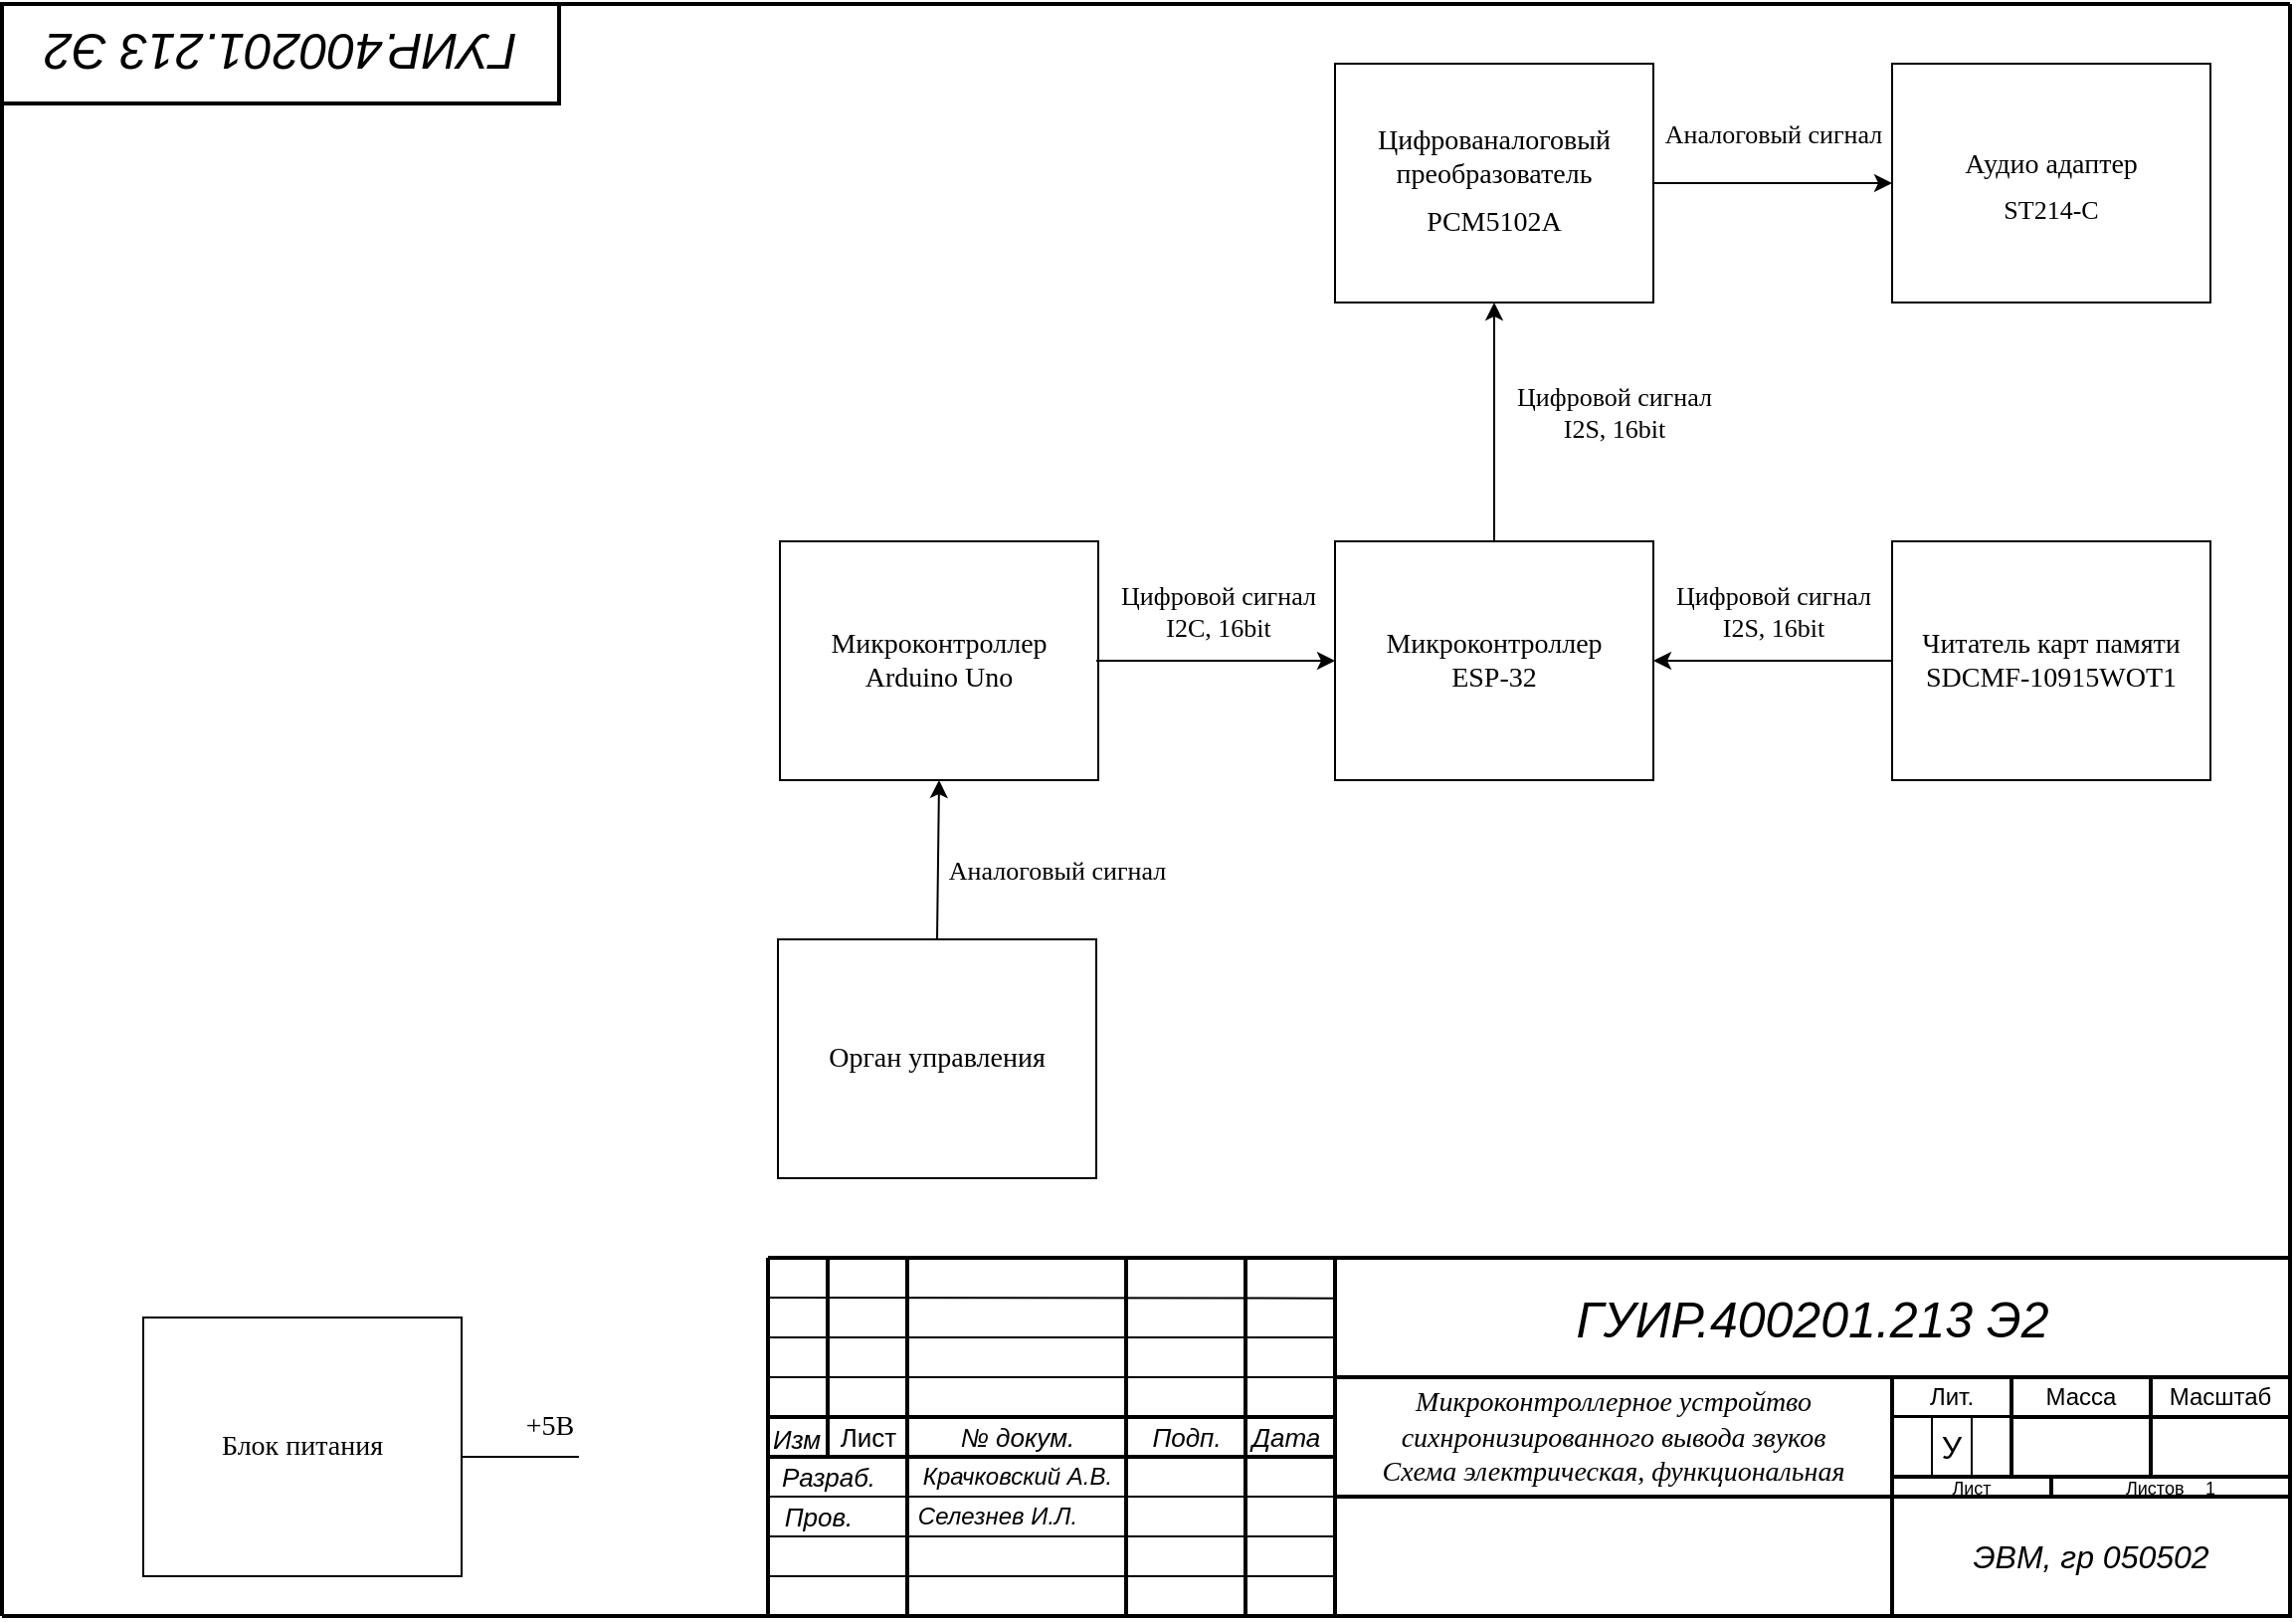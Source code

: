 <mxfile version="20.3.0" type="device"><diagram id="GXZPRwEHkEbAvO9n9FGi" name="Page-1"><mxGraphModel dx="1422" dy="873" grid="1" gridSize="10" guides="1" tooltips="1" connect="1" arrows="1" fold="1" page="1" pageScale="1" pageWidth="1169" pageHeight="827" math="0" shadow="0"><root><mxCell id="0"/><mxCell id="1" parent="0"/><mxCell id="_X2f78YvWw6dJyPzaX1N-1" value="&lt;i style=&quot;&quot;&gt;&lt;font style=&quot;font-size: 25px;&quot;&gt;ГУИР.400201.213 Э2&lt;/font&gt;&lt;/i&gt;" style="rounded=0;whiteSpace=wrap;html=1;strokeWidth=2;rotation=-180;" parent="1" vertex="1"><mxGeometry x="10" y="10" width="280" height="50" as="geometry"/></mxCell><mxCell id="acDS-vU58lCO8OHWH6dE-1" value="" style="rounded=0;whiteSpace=wrap;html=1;strokeWidth=2;" parent="1" vertex="1"><mxGeometry x="680" y="760" width="280" height="60" as="geometry"/></mxCell><mxCell id="QoqpxSPmtK9tFqNRTRTl-2" value="" style="endArrow=none;html=1;rounded=0;strokeWidth=2;" parent="1" edge="1"><mxGeometry width="50" height="50" relative="1" as="geometry"><mxPoint x="10" y="820" as="sourcePoint"/><mxPoint x="1160" y="820" as="targetPoint"/></mxGeometry></mxCell><mxCell id="QoqpxSPmtK9tFqNRTRTl-3" value="" style="endArrow=none;html=1;rounded=0;strokeWidth=2;" parent="1" edge="1"><mxGeometry width="50" height="50" relative="1" as="geometry"><mxPoint x="1160" y="820" as="sourcePoint"/><mxPoint x="1160" y="10" as="targetPoint"/></mxGeometry></mxCell><mxCell id="QoqpxSPmtK9tFqNRTRTl-4" value="" style="endArrow=none;html=1;rounded=0;strokeWidth=2;" parent="1" edge="1"><mxGeometry width="50" height="50" relative="1" as="geometry"><mxPoint x="10" y="10" as="sourcePoint"/><mxPoint x="1160" y="10" as="targetPoint"/></mxGeometry></mxCell><mxCell id="QoqpxSPmtK9tFqNRTRTl-5" value="" style="endArrow=none;html=1;rounded=0;strokeWidth=2;" parent="1" edge="1"><mxGeometry width="50" height="50" relative="1" as="geometry"><mxPoint x="10" y="820" as="sourcePoint"/><mxPoint x="10" y="10" as="targetPoint"/></mxGeometry></mxCell><mxCell id="QoqpxSPmtK9tFqNRTRTl-6" value="&lt;i&gt;&lt;font style=&quot;font-size: 25px;&quot;&gt;ГУИР.400201.213 Э2&lt;/font&gt;&lt;/i&gt;" style="rounded=0;whiteSpace=wrap;html=1;strokeWidth=2;" parent="1" vertex="1"><mxGeometry x="680" y="640" width="480" height="60" as="geometry"/></mxCell><mxCell id="QoqpxSPmtK9tFqNRTRTl-11" value="Лит." style="rounded=0;whiteSpace=wrap;html=1;strokeWidth=2;" parent="1" vertex="1"><mxGeometry x="960" y="700" width="60" height="20" as="geometry"/></mxCell><mxCell id="QoqpxSPmtK9tFqNRTRTl-12" value="Масса" style="rounded=0;whiteSpace=wrap;html=1;strokeWidth=2;" parent="1" vertex="1"><mxGeometry x="1020" y="700" width="70" height="20" as="geometry"/></mxCell><mxCell id="QoqpxSPmtK9tFqNRTRTl-13" value="Масштаб" style="rounded=0;whiteSpace=wrap;html=1;strokeWidth=2;" parent="1" vertex="1"><mxGeometry x="1090" y="700" width="70" height="20" as="geometry"/></mxCell><mxCell id="QoqpxSPmtK9tFqNRTRTl-14" value="" style="rounded=0;whiteSpace=wrap;html=1;" parent="1" vertex="1"><mxGeometry x="960" y="720" width="20" height="30" as="geometry"/></mxCell><mxCell id="QoqpxSPmtK9tFqNRTRTl-15" value="&lt;font style=&quot;font-size: 16px;&quot;&gt;У&lt;/font&gt;" style="rounded=0;whiteSpace=wrap;html=1;" parent="1" vertex="1"><mxGeometry x="980" y="720" width="20" height="30" as="geometry"/></mxCell><mxCell id="QoqpxSPmtK9tFqNRTRTl-16" value="" style="rounded=0;whiteSpace=wrap;html=1;" parent="1" vertex="1"><mxGeometry x="1000" y="720" width="20" height="30" as="geometry"/></mxCell><mxCell id="QoqpxSPmtK9tFqNRTRTl-17" value="" style="rounded=0;whiteSpace=wrap;html=1;strokeWidth=2;" parent="1" vertex="1"><mxGeometry x="1020" y="720" width="70" height="30" as="geometry"/></mxCell><mxCell id="QoqpxSPmtK9tFqNRTRTl-18" value="" style="rounded=0;whiteSpace=wrap;html=1;strokeWidth=2;" parent="1" vertex="1"><mxGeometry x="1090" y="720" width="70" height="30" as="geometry"/></mxCell><mxCell id="QoqpxSPmtK9tFqNRTRTl-19" value="&lt;font style=&quot;font-size: 9px;&quot;&gt;Лист&lt;/font&gt;" style="rounded=0;whiteSpace=wrap;html=1;strokeWidth=2;" parent="1" vertex="1"><mxGeometry x="960" y="750" width="80" height="10" as="geometry"/></mxCell><mxCell id="QoqpxSPmtK9tFqNRTRTl-20" value="&lt;font style=&quot;font-size: 9px;&quot;&gt;Листов&lt;span style=&quot;white-space: pre;&quot;&gt;&#9;&lt;/span&gt;1&lt;/font&gt;" style="rounded=0;whiteSpace=wrap;html=1;strokeWidth=2;" parent="1" vertex="1"><mxGeometry x="1040" y="750" width="120" height="10" as="geometry"/></mxCell><mxCell id="QoqpxSPmtK9tFqNRTRTl-21" value="" style="endArrow=none;html=1;rounded=0;exitX=1;exitY=0;exitDx=0;exitDy=0;strokeWidth=2;" parent="1" edge="1"><mxGeometry width="50" height="50" relative="1" as="geometry"><mxPoint x="960" y="760" as="sourcePoint"/><mxPoint x="960" y="720" as="targetPoint"/></mxGeometry></mxCell><mxCell id="QoqpxSPmtK9tFqNRTRTl-22" value="&lt;i&gt;ЭВМ, гр 050502&lt;/i&gt;" style="rounded=0;whiteSpace=wrap;html=1;fontSize=16;strokeWidth=2;" parent="1" vertex="1"><mxGeometry x="960" y="760" width="200" height="60" as="geometry"/></mxCell><mxCell id="QoqpxSPmtK9tFqNRTRTl-23" value="" style="endArrow=none;html=1;rounded=0;fontSize=16;strokeWidth=2;entryX=0;entryY=0;entryDx=0;entryDy=0;" parent="1" target="QoqpxSPmtK9tFqNRTRTl-6" edge="1"><mxGeometry width="50" height="50" relative="1" as="geometry"><mxPoint x="395" y="640" as="sourcePoint"/><mxPoint x="675" y="640" as="targetPoint"/></mxGeometry></mxCell><mxCell id="QoqpxSPmtK9tFqNRTRTl-24" value="" style="endArrow=none;html=1;rounded=0;fontSize=16;strokeWidth=2;exitX=0;exitY=1;exitDx=0;exitDy=0;" parent="1" edge="1"><mxGeometry width="50" height="50" relative="1" as="geometry"><mxPoint x="395" y="820" as="sourcePoint"/><mxPoint x="395" y="640" as="targetPoint"/></mxGeometry></mxCell><mxCell id="QoqpxSPmtK9tFqNRTRTl-25" value="" style="endArrow=none;html=1;rounded=0;fontSize=16;strokeWidth=1;exitX=0;exitY=0;exitDx=0;exitDy=0;entryX=0;entryY=0;entryDx=0;entryDy=0;" parent="1" target="acDS-vU58lCO8OHWH6dE-2" edge="1"><mxGeometry width="50" height="50" relative="1" as="geometry"><mxPoint x="395" y="700" as="sourcePoint"/><mxPoint x="675" y="700" as="targetPoint"/></mxGeometry></mxCell><mxCell id="QoqpxSPmtK9tFqNRTRTl-26" value="" style="endArrow=none;html=1;rounded=0;fontSize=16;strokeWidth=1;entryX=0;entryY=1;entryDx=0;entryDy=0;" parent="1" target="acDS-vU58lCO8OHWH6dE-2" edge="1"><mxGeometry width="50" height="50" relative="1" as="geometry"><mxPoint x="395" y="760" as="sourcePoint"/><mxPoint x="675" y="760" as="targetPoint"/></mxGeometry></mxCell><mxCell id="QoqpxSPmtK9tFqNRTRTl-27" value="" style="endArrow=none;html=1;rounded=0;fontSize=16;strokeWidth=2;" parent="1" edge="1"><mxGeometry width="50" height="50" relative="1" as="geometry"><mxPoint x="635" y="820" as="sourcePoint"/><mxPoint x="635" y="640" as="targetPoint"/></mxGeometry></mxCell><mxCell id="QoqpxSPmtK9tFqNRTRTl-28" value="" style="endArrow=none;html=1;rounded=0;fontSize=16;strokeWidth=2;" parent="1" edge="1"><mxGeometry width="50" height="50" relative="1" as="geometry"><mxPoint x="575" y="820" as="sourcePoint"/><mxPoint x="575" y="640" as="targetPoint"/></mxGeometry></mxCell><mxCell id="QoqpxSPmtK9tFqNRTRTl-29" value="" style="endArrow=none;html=1;rounded=0;fontSize=16;strokeWidth=2;" parent="1" edge="1"><mxGeometry width="50" height="50" relative="1" as="geometry"><mxPoint x="425" y="740" as="sourcePoint"/><mxPoint x="425" y="640" as="targetPoint"/></mxGeometry></mxCell><mxCell id="QoqpxSPmtK9tFqNRTRTl-30" value="" style="endArrow=none;html=1;rounded=0;fontSize=16;strokeWidth=2;" parent="1" edge="1"><mxGeometry width="50" height="50" relative="1" as="geometry"><mxPoint x="465" y="820" as="sourcePoint"/><mxPoint x="465" y="640" as="targetPoint"/></mxGeometry></mxCell><mxCell id="QoqpxSPmtK9tFqNRTRTl-31" value="" style="endArrow=none;html=1;rounded=0;fontSize=16;strokeWidth=1;exitX=-0.001;exitY=0.339;exitDx=0;exitDy=0;exitPerimeter=0;" parent="1" source="QoqpxSPmtK9tFqNRTRTl-6" edge="1"><mxGeometry width="50" height="50" relative="1" as="geometry"><mxPoint x="675" y="659.98" as="sourcePoint"/><mxPoint x="395" y="660" as="targetPoint"/></mxGeometry></mxCell><mxCell id="QoqpxSPmtK9tFqNRTRTl-32" value="" style="endArrow=none;html=1;rounded=0;fontSize=16;strokeWidth=1;exitX=0;exitY=0.667;exitDx=0;exitDy=0;exitPerimeter=0;" parent="1" edge="1"><mxGeometry width="50" height="50" relative="1" as="geometry"><mxPoint x="680" y="680.02" as="sourcePoint"/><mxPoint x="396" y="680" as="targetPoint"/></mxGeometry></mxCell><mxCell id="QoqpxSPmtK9tFqNRTRTl-33" value="" style="endArrow=none;html=1;rounded=0;fontSize=16;strokeWidth=2;" parent="1" edge="1"><mxGeometry width="50" height="50" relative="1" as="geometry"><mxPoint x="680" y="720" as="sourcePoint"/><mxPoint x="395" y="720" as="targetPoint"/></mxGeometry></mxCell><mxCell id="QoqpxSPmtK9tFqNRTRTl-34" value="" style="endArrow=none;html=1;rounded=0;fontSize=16;strokeWidth=2;" parent="1" edge="1"><mxGeometry width="50" height="50" relative="1" as="geometry"><mxPoint x="680" y="740" as="sourcePoint"/><mxPoint x="395" y="740" as="targetPoint"/></mxGeometry></mxCell><mxCell id="QoqpxSPmtK9tFqNRTRTl-35" value="" style="endArrow=none;html=1;rounded=0;fontSize=16;strokeWidth=1;exitX=0;exitY=0.333;exitDx=0;exitDy=0;exitPerimeter=0;" parent="1" edge="1"><mxGeometry width="50" height="50" relative="1" as="geometry"><mxPoint x="680" y="779.98" as="sourcePoint"/><mxPoint x="395" y="780" as="targetPoint"/></mxGeometry></mxCell><mxCell id="QoqpxSPmtK9tFqNRTRTl-37" value="" style="endArrow=none;html=1;rounded=0;fontSize=16;strokeWidth=1;exitX=0;exitY=0.667;exitDx=0;exitDy=0;exitPerimeter=0;" parent="1" edge="1"><mxGeometry width="50" height="50" relative="1" as="geometry"><mxPoint x="680" y="800.02" as="sourcePoint"/><mxPoint x="394" y="800" as="targetPoint"/></mxGeometry></mxCell><mxCell id="QoqpxSPmtK9tFqNRTRTl-38" value="&lt;font style=&quot;font-size: 13px;&quot;&gt;&lt;i&gt;Изм&lt;/i&gt;&lt;/font&gt;" style="text;html=1;align=center;verticalAlign=middle;resizable=0;points=[];autosize=1;strokeColor=none;fillColor=none;fontSize=16;" parent="1" vertex="1"><mxGeometry x="389" y="715" width="40" height="30" as="geometry"/></mxCell><mxCell id="QoqpxSPmtK9tFqNRTRTl-39" value="Лист" style="text;html=1;align=center;verticalAlign=middle;resizable=0;points=[];autosize=1;strokeColor=none;fillColor=none;fontSize=13;" parent="1" vertex="1"><mxGeometry x="425" y="720" width="40" height="20" as="geometry"/></mxCell><mxCell id="QoqpxSPmtK9tFqNRTRTl-40" value="&lt;i&gt;№ докум.&lt;/i&gt;" style="text;html=1;align=center;verticalAlign=middle;resizable=0;points=[];autosize=1;strokeColor=none;fillColor=none;fontSize=13;" parent="1" vertex="1"><mxGeometry x="485" y="720" width="70" height="20" as="geometry"/></mxCell><mxCell id="QoqpxSPmtK9tFqNRTRTl-41" value="&lt;i&gt;Подп.&lt;/i&gt;" style="text;html=1;align=center;verticalAlign=middle;resizable=0;points=[];autosize=1;strokeColor=none;fillColor=none;fontSize=13;" parent="1" vertex="1"><mxGeometry x="580" y="720" width="50" height="20" as="geometry"/></mxCell><mxCell id="QoqpxSPmtK9tFqNRTRTl-42" value="&lt;i&gt;Дата&lt;/i&gt;" style="text;html=1;align=center;verticalAlign=middle;resizable=0;points=[];autosize=1;strokeColor=none;fillColor=none;fontSize=13;" parent="1" vertex="1"><mxGeometry x="630" y="720" width="50" height="20" as="geometry"/></mxCell><mxCell id="QoqpxSPmtK9tFqNRTRTl-43" value="&lt;i&gt;Разраб.&lt;/i&gt;" style="text;html=1;align=center;verticalAlign=middle;resizable=0;points=[];autosize=1;strokeColor=none;fillColor=none;fontSize=13;" parent="1" vertex="1"><mxGeometry x="395" y="740" width="60" height="20" as="geometry"/></mxCell><mxCell id="QoqpxSPmtK9tFqNRTRTl-44" value="&lt;i&gt;Пров.&lt;/i&gt;" style="text;html=1;align=center;verticalAlign=middle;resizable=0;points=[];autosize=1;strokeColor=none;fillColor=none;fontSize=13;" parent="1" vertex="1"><mxGeometry x="395" y="760" width="50" height="20" as="geometry"/></mxCell><mxCell id="acDS-vU58lCO8OHWH6dE-2" value="&lt;span style=&quot;font-size: 14px;&quot;&gt;&lt;i&gt;&lt;font face=&quot;Times New Roman&quot;&gt;Микроконтроллерное устройтво сихнронизированного вывода звуков&lt;br&gt;Схема электрическая, функциональная&lt;/font&gt;&lt;br&gt;&lt;/i&gt;&lt;/span&gt;" style="rounded=0;whiteSpace=wrap;html=1;strokeWidth=2;" parent="1" vertex="1"><mxGeometry x="680" y="700" width="280" height="60" as="geometry"/></mxCell><mxCell id="yYqRLk9DIluy--GJMzre-1" value="&lt;i&gt;Крачковский А.В.&lt;/i&gt;" style="text;html=1;align=center;verticalAlign=middle;resizable=0;points=[];autosize=1;strokeColor=none;fillColor=none;" parent="1" vertex="1"><mxGeometry x="460" y="735" width="120" height="30" as="geometry"/></mxCell><mxCell id="yYqRLk9DIluy--GJMzre-2" value="&lt;i&gt;Селезнев И.Л.&lt;/i&gt;" style="text;html=1;align=center;verticalAlign=middle;resizable=0;points=[];autosize=1;strokeColor=none;fillColor=none;" parent="1" vertex="1"><mxGeometry x="460" y="755" width="100" height="30" as="geometry"/></mxCell><mxCell id="oD8_qaSdPHy-hxRJ2Izu-1" value="Блок питания" style="rounded=0;whiteSpace=wrap;html=1;fontFamily=Times New Roman;fontSize=14;" parent="1" vertex="1"><mxGeometry x="81" y="670" width="160" height="130" as="geometry"/></mxCell><mxCell id="oD8_qaSdPHy-hxRJ2Izu-3" value="+5В" style="text;html=1;align=center;verticalAlign=middle;resizable=0;points=[];autosize=1;strokeColor=none;fillColor=none;fontSize=14;fontFamily=Times New Roman;" parent="1" vertex="1"><mxGeometry x="260" y="710" width="50" height="30" as="geometry"/></mxCell><mxCell id="oD8_qaSdPHy-hxRJ2Izu-5" value="Микроконтроллер&lt;br&gt;Arduino Uno" style="rounded=0;whiteSpace=wrap;html=1;fontFamily=Times New Roman;fontSize=14;" parent="1" vertex="1"><mxGeometry x="401" y="280" width="160" height="120" as="geometry"/></mxCell><mxCell id="oD8_qaSdPHy-hxRJ2Izu-6" value="Микроконтроллер&lt;br&gt;ESP-32" style="rounded=0;whiteSpace=wrap;html=1;fontFamily=Times New Roman;fontSize=14;" parent="1" vertex="1"><mxGeometry x="680" y="280" width="160" height="120" as="geometry"/></mxCell><mxCell id="oD8_qaSdPHy-hxRJ2Izu-7" value="Цифрованалоговый преобразователь&lt;br&gt;&lt;p style=&quot;line-height: 1.15px; margin-bottom: 0.1in; background: transparent;&quot; align=&quot;center&quot; lang=&quot;ru-RU&quot;&gt;&lt;font style=&quot;&quot; face=&quot;Times New Roman, serif&quot;&gt;&lt;font style=&quot;font-size: 14px;&quot;&gt;PCM5102A&lt;/font&gt;&lt;/font&gt;&lt;/p&gt;" style="rounded=0;whiteSpace=wrap;html=1;fontFamily=Times New Roman;fontSize=14;" parent="1" vertex="1"><mxGeometry x="680" y="40" width="160" height="120" as="geometry"/></mxCell><mxCell id="oD8_qaSdPHy-hxRJ2Izu-8" value="Аудио адаптер&lt;br&gt;&lt;p style=&quot;line-height: 1px; margin-bottom: 0in; background: transparent;&quot; align=&quot;center&quot;&gt;&lt;font style=&quot;font-size: 13px;&quot;&gt;ST214-C&lt;/font&gt;&lt;/p&gt;" style="rounded=0;whiteSpace=wrap;html=1;fontFamily=Times New Roman;fontSize=14;" parent="1" vertex="1"><mxGeometry x="960" y="40" width="160" height="120" as="geometry"/></mxCell><mxCell id="oD8_qaSdPHy-hxRJ2Izu-10" value="Орган управления" style="rounded=0;whiteSpace=wrap;html=1;fontFamily=Times New Roman;fontSize=14;" parent="1" vertex="1"><mxGeometry x="400" y="480" width="160" height="120" as="geometry"/></mxCell><mxCell id="oD8_qaSdPHy-hxRJ2Izu-11" value="Читатель карт памяти&lt;br&gt;SDCMF-10915WOT1" style="rounded=0;whiteSpace=wrap;html=1;fontFamily=Times New Roman;fontSize=14;" parent="1" vertex="1"><mxGeometry x="960" y="280" width="160" height="120" as="geometry"/></mxCell><mxCell id="oD8_qaSdPHy-hxRJ2Izu-16" value="Цифровой сигнал&lt;br&gt;I2C, 16bit" style="text;html=1;align=center;verticalAlign=middle;resizable=0;points=[];autosize=1;strokeColor=none;fillColor=none;fontSize=13;fontFamily=Times New Roman;" parent="1" vertex="1"><mxGeometry x="561" y="295" width="120" height="40" as="geometry"/></mxCell><mxCell id="oD8_qaSdPHy-hxRJ2Izu-17" value="" style="endArrow=none;html=1;rounded=0;fontFamily=Times New Roman;fontSize=13;" parent="1" edge="1"><mxGeometry width="50" height="50" relative="1" as="geometry"><mxPoint x="241" y="740" as="sourcePoint"/><mxPoint x="300" y="740" as="targetPoint"/></mxGeometry></mxCell><mxCell id="oD8_qaSdPHy-hxRJ2Izu-19" value="Цифровой сигнал&lt;br&gt;I2S, 16bit" style="text;html=1;align=center;verticalAlign=middle;resizable=0;points=[];autosize=1;strokeColor=none;fillColor=none;fontSize=13;fontFamily=Times New Roman;" parent="1" vertex="1"><mxGeometry x="840" y="295" width="120" height="40" as="geometry"/></mxCell><mxCell id="oD8_qaSdPHy-hxRJ2Izu-21" value="Цифровой сигнал&lt;br&gt;I2S, 16bit" style="text;html=1;align=center;verticalAlign=middle;resizable=0;points=[];autosize=1;strokeColor=none;fillColor=none;fontSize=13;fontFamily=Times New Roman;" parent="1" vertex="1"><mxGeometry x="760" y="195" width="120" height="40" as="geometry"/></mxCell><mxCell id="oD8_qaSdPHy-hxRJ2Izu-23" value="Аналоговый сигнал" style="text;html=1;align=center;verticalAlign=middle;resizable=0;points=[];autosize=1;strokeColor=none;fillColor=none;fontSize=13;fontFamily=Times New Roman;" parent="1" vertex="1"><mxGeometry x="835" y="60" width="130" height="30" as="geometry"/></mxCell><mxCell id="oD8_qaSdPHy-hxRJ2Izu-24" value="Аналоговый сигнал" style="text;html=1;align=center;verticalAlign=middle;resizable=0;points=[];autosize=1;strokeColor=none;fillColor=none;fontSize=13;fontFamily=Times New Roman;" parent="1" vertex="1"><mxGeometry x="475" y="430" width="130" height="30" as="geometry"/></mxCell><mxCell id="TATiNPVEInbQ8xsjtYX4-1" value="" style="endArrow=classic;html=1;rounded=0;entryX=0.5;entryY=1;entryDx=0;entryDy=0;" parent="1" target="oD8_qaSdPHy-hxRJ2Izu-5" edge="1"><mxGeometry width="50" height="50" relative="1" as="geometry"><mxPoint x="480" y="480" as="sourcePoint"/><mxPoint x="530" y="430" as="targetPoint"/></mxGeometry></mxCell><mxCell id="TATiNPVEInbQ8xsjtYX4-2" value="" style="endArrow=classic;html=1;rounded=0;entryX=0;entryY=0.5;entryDx=0;entryDy=0;" parent="1" target="oD8_qaSdPHy-hxRJ2Izu-6" edge="1"><mxGeometry width="50" height="50" relative="1" as="geometry"><mxPoint x="560" y="340" as="sourcePoint"/><mxPoint x="610" y="290" as="targetPoint"/></mxGeometry></mxCell><mxCell id="TATiNPVEInbQ8xsjtYX4-3" value="" style="endArrow=classic;html=1;rounded=0;exitX=0;exitY=0.5;exitDx=0;exitDy=0;entryX=1;entryY=0.5;entryDx=0;entryDy=0;" parent="1" source="oD8_qaSdPHy-hxRJ2Izu-11" target="oD8_qaSdPHy-hxRJ2Izu-6" edge="1"><mxGeometry width="50" height="50" relative="1" as="geometry"><mxPoint x="860" y="414" as="sourcePoint"/><mxPoint x="910" y="364" as="targetPoint"/></mxGeometry></mxCell><mxCell id="TATiNPVEInbQ8xsjtYX4-4" value="" style="endArrow=classic;html=1;rounded=0;exitX=0.5;exitY=0;exitDx=0;exitDy=0;" parent="1" source="oD8_qaSdPHy-hxRJ2Izu-6" edge="1"><mxGeometry width="50" height="50" relative="1" as="geometry"><mxPoint x="710" y="210" as="sourcePoint"/><mxPoint x="760" y="160" as="targetPoint"/></mxGeometry></mxCell><mxCell id="TATiNPVEInbQ8xsjtYX4-5" value="" style="endArrow=classic;html=1;rounded=0;entryX=0;entryY=0.5;entryDx=0;entryDy=0;" parent="1" target="oD8_qaSdPHy-hxRJ2Izu-8" edge="1"><mxGeometry width="50" height="50" relative="1" as="geometry"><mxPoint x="840" y="100" as="sourcePoint"/><mxPoint x="890" y="50" as="targetPoint"/></mxGeometry></mxCell></root></mxGraphModel></diagram></mxfile>